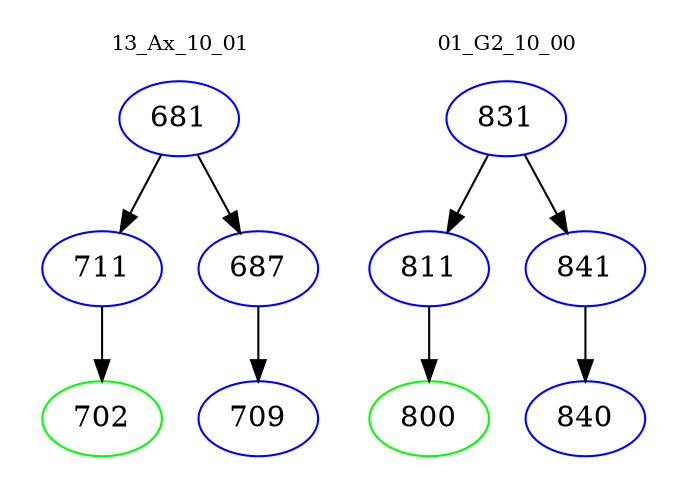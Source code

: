 digraph{
subgraph cluster_0 {
color = white
label = "13_Ax_10_01";
fontsize=10;
T0_681 [label="681", color="blue"]
T0_681 -> T0_711 [color="black"]
T0_711 [label="711", color="blue"]
T0_711 -> T0_702 [color="black"]
T0_702 [label="702", color="green"]
T0_681 -> T0_687 [color="black"]
T0_687 [label="687", color="blue"]
T0_687 -> T0_709 [color="black"]
T0_709 [label="709", color="blue"]
}
subgraph cluster_1 {
color = white
label = "01_G2_10_00";
fontsize=10;
T1_831 [label="831", color="blue"]
T1_831 -> T1_811 [color="black"]
T1_811 [label="811", color="blue"]
T1_811 -> T1_800 [color="black"]
T1_800 [label="800", color="green"]
T1_831 -> T1_841 [color="black"]
T1_841 [label="841", color="blue"]
T1_841 -> T1_840 [color="black"]
T1_840 [label="840", color="blue"]
}
}
